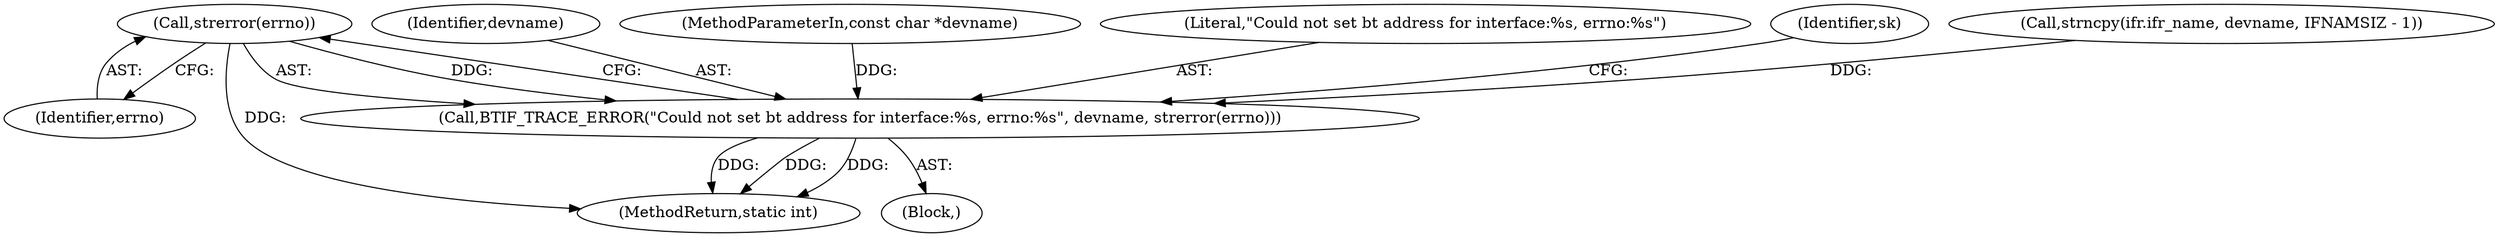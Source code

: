 digraph "0_Android_472271b153c5dc53c28beac55480a8d8434b2d5c_26@API" {
"1000214" [label="(Call,strerror(errno))"];
"1000211" [label="(Call,BTIF_TRACE_ERROR(\"Could not set bt address for interface:%s, errno:%s\", devname, strerror(errno)))"];
"1000275" [label="(MethodReturn,static int)"];
"1000215" [label="(Identifier,errno)"];
"1000213" [label="(Identifier,devname)"];
"1000102" [label="(MethodParameterIn,const char *devname)"];
"1000212" [label="(Literal,\"Could not set bt address for interface:%s, errno:%s\")"];
"1000214" [label="(Call,strerror(errno))"];
"1000210" [label="(Block,)"];
"1000217" [label="(Identifier,sk)"];
"1000157" [label="(Call,strncpy(ifr.ifr_name, devname, IFNAMSIZ - 1))"];
"1000211" [label="(Call,BTIF_TRACE_ERROR(\"Could not set bt address for interface:%s, errno:%s\", devname, strerror(errno)))"];
"1000214" -> "1000211"  [label="AST: "];
"1000214" -> "1000215"  [label="CFG: "];
"1000215" -> "1000214"  [label="AST: "];
"1000211" -> "1000214"  [label="CFG: "];
"1000214" -> "1000275"  [label="DDG: "];
"1000214" -> "1000211"  [label="DDG: "];
"1000211" -> "1000210"  [label="AST: "];
"1000212" -> "1000211"  [label="AST: "];
"1000213" -> "1000211"  [label="AST: "];
"1000217" -> "1000211"  [label="CFG: "];
"1000211" -> "1000275"  [label="DDG: "];
"1000211" -> "1000275"  [label="DDG: "];
"1000211" -> "1000275"  [label="DDG: "];
"1000157" -> "1000211"  [label="DDG: "];
"1000102" -> "1000211"  [label="DDG: "];
}
